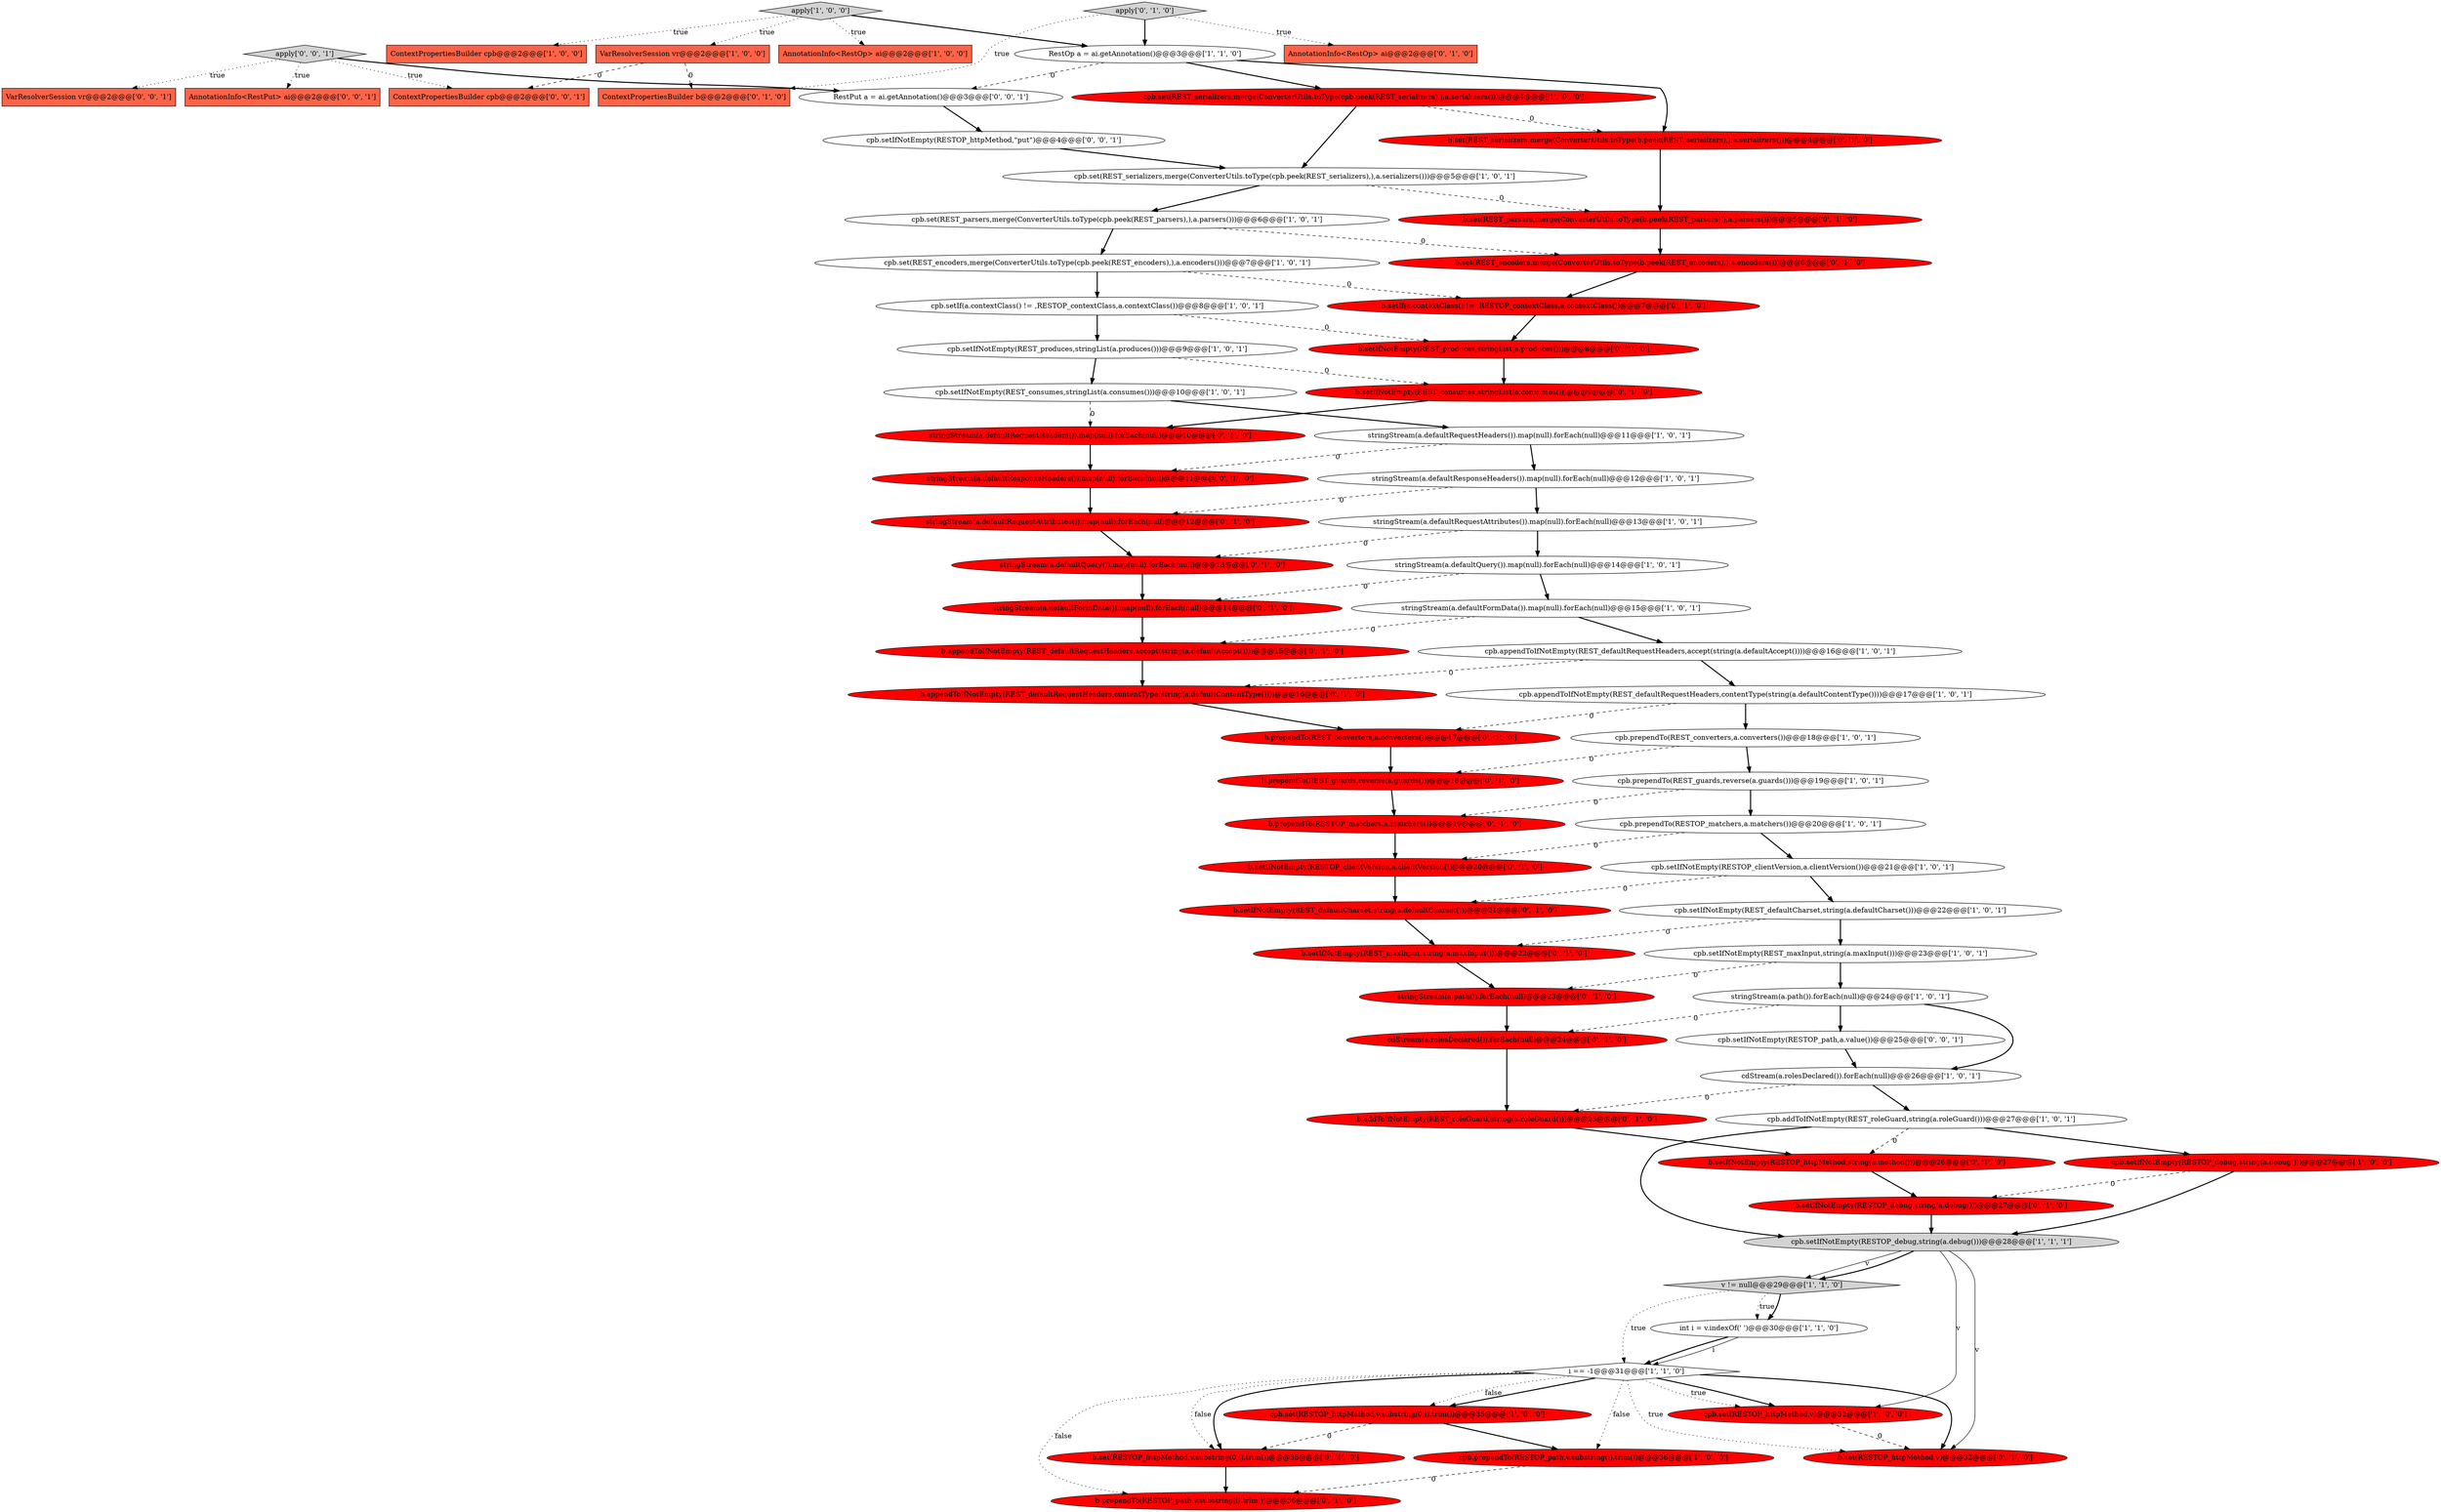 digraph {
70 [style = filled, label = "ContextPropertiesBuilder cpb@@@2@@@['0', '0', '1']", fillcolor = tomato, shape = box image = "AAA0AAABBB3BBB"];
3 [style = filled, label = "cpb.setIfNotEmpty(REST_produces,stringList(a.produces()))@@@9@@@['1', '0', '1']", fillcolor = white, shape = ellipse image = "AAA0AAABBB1BBB"];
71 [style = filled, label = "apply['0', '0', '1']", fillcolor = lightgray, shape = diamond image = "AAA0AAABBB3BBB"];
47 [style = filled, label = "b.setIfNotEmpty(REST_consumes,stringList(a.consumes()))@@@9@@@['0', '1', '0']", fillcolor = red, shape = ellipse image = "AAA1AAABBB2BBB"];
13 [style = filled, label = "cpb.prependTo(RESTOP_path,v.substring(i).trim())@@@36@@@['1', '0', '0']", fillcolor = red, shape = ellipse image = "AAA1AAABBB1BBB"];
30 [style = filled, label = "stringStream(a.defaultRequestHeaders()).map(null).forEach(null)@@@11@@@['1', '0', '1']", fillcolor = white, shape = ellipse image = "AAA0AAABBB1BBB"];
18 [style = filled, label = "stringStream(a.defaultRequestAttributes()).map(null).forEach(null)@@@13@@@['1', '0', '1']", fillcolor = white, shape = ellipse image = "AAA0AAABBB1BBB"];
54 [style = filled, label = "stringStream(a.path()).forEach(null)@@@23@@@['0', '1', '0']", fillcolor = red, shape = ellipse image = "AAA1AAABBB2BBB"];
64 [style = filled, label = "b.setIfNotEmpty(REST_maxInput,string(a.maxInput()))@@@22@@@['0', '1', '0']", fillcolor = red, shape = ellipse image = "AAA1AAABBB2BBB"];
25 [style = filled, label = "i == -1@@@31@@@['1', '1', '0']", fillcolor = white, shape = diamond image = "AAA0AAABBB1BBB"];
53 [style = filled, label = "stringStream(a.defaultFormData()).map(null).forEach(null)@@@14@@@['0', '1', '0']", fillcolor = red, shape = ellipse image = "AAA1AAABBB2BBB"];
15 [style = filled, label = "cpb.setIfNotEmpty(RESTOP_debug,string(a.debug()))@@@28@@@['1', '1', '1']", fillcolor = lightgray, shape = ellipse image = "AAA0AAABBB1BBB"];
28 [style = filled, label = "cpb.appendToIfNotEmpty(REST_defaultRequestHeaders,contentType(string(a.defaultContentType())))@@@17@@@['1', '0', '1']", fillcolor = white, shape = ellipse image = "AAA0AAABBB1BBB"];
0 [style = filled, label = "stringStream(a.defaultResponseHeaders()).map(null).forEach(null)@@@12@@@['1', '0', '1']", fillcolor = white, shape = ellipse image = "AAA0AAABBB1BBB"];
35 [style = filled, label = "cpb.setIfNotEmpty(RESTOP_debug,string(a.debug()))@@@27@@@['1', '0', '0']", fillcolor = red, shape = ellipse image = "AAA1AAABBB1BBB"];
46 [style = filled, label = "stringStream(a.defaultRequestHeaders()).map(null).forEach(null)@@@10@@@['0', '1', '0']", fillcolor = red, shape = ellipse image = "AAA1AAABBB2BBB"];
51 [style = filled, label = "b.setIfNotEmpty(RESTOP_debug,string(a.debug()))@@@27@@@['0', '1', '0']", fillcolor = red, shape = ellipse image = "AAA1AAABBB2BBB"];
1 [style = filled, label = "cpb.set(RESTOP_httpMethod,v.substring(0,i).trim())@@@35@@@['1', '0', '0']", fillcolor = red, shape = ellipse image = "AAA1AAABBB1BBB"];
22 [style = filled, label = "cpb.appendToIfNotEmpty(REST_defaultRequestHeaders,accept(string(a.defaultAccept())))@@@16@@@['1', '0', '1']", fillcolor = white, shape = ellipse image = "AAA0AAABBB1BBB"];
38 [style = filled, label = "b.prependTo(REST_guards,reverse(a.guards()))@@@18@@@['0', '1', '0']", fillcolor = red, shape = ellipse image = "AAA1AAABBB2BBB"];
20 [style = filled, label = "cpb.set(REST_serializers,merge(ConverterUtils.toType(cpb.peek(REST_serializers),),a.serializers()))@@@5@@@['1', '0', '1']", fillcolor = white, shape = ellipse image = "AAA0AAABBB1BBB"];
62 [style = filled, label = "b.setIfNotEmpty(REST_produces,stringList(a.produces()))@@@8@@@['0', '1', '0']", fillcolor = red, shape = ellipse image = "AAA1AAABBB2BBB"];
63 [style = filled, label = "b.set(REST_serializers,merge(ConverterUtils.toType(b.peek(REST_serializers),),a.serializers()))@@@4@@@['0', '1', '0']", fillcolor = red, shape = ellipse image = "AAA1AAABBB2BBB"];
21 [style = filled, label = "cpb.setIfNotEmpty(REST_consumes,stringList(a.consumes()))@@@10@@@['1', '0', '1']", fillcolor = white, shape = ellipse image = "AAA0AAABBB1BBB"];
36 [style = filled, label = "cdStream(a.rolesDeclared()).forEach(null)@@@24@@@['0', '1', '0']", fillcolor = red, shape = ellipse image = "AAA1AAABBB2BBB"];
44 [style = filled, label = "b.prependTo(RESTOP_path,v.substring(i).trim())@@@36@@@['0', '1', '0']", fillcolor = red, shape = ellipse image = "AAA1AAABBB2BBB"];
34 [style = filled, label = "apply['1', '0', '0']", fillcolor = lightgray, shape = diamond image = "AAA0AAABBB1BBB"];
69 [style = filled, label = "AnnotationInfo<RestPut> ai@@@2@@@['0', '0', '1']", fillcolor = tomato, shape = box image = "AAA0AAABBB3BBB"];
32 [style = filled, label = "cpb.setIfNotEmpty(RESTOP_clientVersion,a.clientVersion())@@@21@@@['1', '0', '1']", fillcolor = white, shape = ellipse image = "AAA0AAABBB1BBB"];
72 [style = filled, label = "cpb.setIfNotEmpty(RESTOP_httpMethod,\"put\")@@@4@@@['0', '0', '1']", fillcolor = white, shape = ellipse image = "AAA0AAABBB3BBB"];
24 [style = filled, label = "v != null@@@29@@@['1', '1', '0']", fillcolor = lightgray, shape = diamond image = "AAA0AAABBB1BBB"];
12 [style = filled, label = "stringStream(a.defaultFormData()).map(null).forEach(null)@@@15@@@['1', '0', '1']", fillcolor = white, shape = ellipse image = "AAA0AAABBB1BBB"];
9 [style = filled, label = "VarResolverSession vr@@@2@@@['1', '0', '0']", fillcolor = tomato, shape = box image = "AAA1AAABBB1BBB"];
42 [style = filled, label = "b.prependTo(RESTOP_matchers,a.matchers())@@@19@@@['0', '1', '0']", fillcolor = red, shape = ellipse image = "AAA1AAABBB2BBB"];
4 [style = filled, label = "cdStream(a.rolesDeclared()).forEach(null)@@@26@@@['1', '0', '1']", fillcolor = white, shape = ellipse image = "AAA0AAABBB1BBB"];
23 [style = filled, label = "cpb.addToIfNotEmpty(REST_roleGuard,string(a.roleGuard()))@@@27@@@['1', '0', '1']", fillcolor = white, shape = ellipse image = "AAA0AAABBB1BBB"];
45 [style = filled, label = "stringStream(a.defaultResponseHeaders()).map(null).forEach(null)@@@11@@@['0', '1', '0']", fillcolor = red, shape = ellipse image = "AAA1AAABBB2BBB"];
6 [style = filled, label = "cpb.set(REST_encoders,merge(ConverterUtils.toType(cpb.peek(REST_encoders),),a.encoders()))@@@7@@@['1', '0', '1']", fillcolor = white, shape = ellipse image = "AAA0AAABBB1BBB"];
17 [style = filled, label = "int i = v.indexOf(' ')@@@30@@@['1', '1', '0']", fillcolor = white, shape = ellipse image = "AAA0AAABBB1BBB"];
67 [style = filled, label = "RestPut a = ai.getAnnotation()@@@3@@@['0', '0', '1']", fillcolor = white, shape = ellipse image = "AAA0AAABBB3BBB"];
11 [style = filled, label = "cpb.setIfNotEmpty(REST_defaultCharset,string(a.defaultCharset()))@@@22@@@['1', '0', '1']", fillcolor = white, shape = ellipse image = "AAA0AAABBB1BBB"];
31 [style = filled, label = "cpb.prependTo(REST_guards,reverse(a.guards()))@@@19@@@['1', '0', '1']", fillcolor = white, shape = ellipse image = "AAA0AAABBB1BBB"];
26 [style = filled, label = "RestOp a = ai.getAnnotation()@@@3@@@['1', '1', '0']", fillcolor = white, shape = ellipse image = "AAA0AAABBB1BBB"];
27 [style = filled, label = "cpb.set(REST_serializers,merge(ConverterUtils.toType(cpb.peek(REST_serializers),),a.serializers()))@@@4@@@['1', '0', '0']", fillcolor = red, shape = ellipse image = "AAA1AAABBB1BBB"];
43 [style = filled, label = "b.set(RESTOP_httpMethod,v.substring(0,i).trim())@@@35@@@['0', '1', '0']", fillcolor = red, shape = ellipse image = "AAA1AAABBB2BBB"];
5 [style = filled, label = "stringStream(a.path()).forEach(null)@@@24@@@['1', '0', '1']", fillcolor = white, shape = ellipse image = "AAA0AAABBB1BBB"];
68 [style = filled, label = "VarResolverSession vr@@@2@@@['0', '0', '1']", fillcolor = tomato, shape = box image = "AAA0AAABBB3BBB"];
58 [style = filled, label = "b.addToIfNotEmpty(REST_roleGuard,string(a.roleGuard()))@@@25@@@['0', '1', '0']", fillcolor = red, shape = ellipse image = "AAA1AAABBB2BBB"];
61 [style = filled, label = "b.set(REST_encoders,merge(ConverterUtils.toType(b.peek(REST_encoders),),a.encoders()))@@@6@@@['0', '1', '0']", fillcolor = red, shape = ellipse image = "AAA1AAABBB2BBB"];
49 [style = filled, label = "b.setIfNotEmpty(RESTOP_clientVersion,a.clientVersion())@@@20@@@['0', '1', '0']", fillcolor = red, shape = ellipse image = "AAA1AAABBB2BBB"];
19 [style = filled, label = "cpb.setIf(a.contextClass() != ,RESTOP_contextClass,a.contextClass())@@@8@@@['1', '0', '1']", fillcolor = white, shape = ellipse image = "AAA0AAABBB1BBB"];
60 [style = filled, label = "ContextPropertiesBuilder b@@@2@@@['0', '1', '0']", fillcolor = tomato, shape = box image = "AAA1AAABBB2BBB"];
65 [style = filled, label = "b.setIfNotEmpty(RESTOP_httpMethod,string(a.method()))@@@26@@@['0', '1', '0']", fillcolor = red, shape = ellipse image = "AAA1AAABBB2BBB"];
59 [style = filled, label = "b.appendToIfNotEmpty(REST_defaultRequestHeaders,accept(string(a.defaultAccept())))@@@15@@@['0', '1', '0']", fillcolor = red, shape = ellipse image = "AAA1AAABBB2BBB"];
29 [style = filled, label = "cpb.set(RESTOP_httpMethod,v)@@@32@@@['1', '0', '0']", fillcolor = red, shape = ellipse image = "AAA1AAABBB1BBB"];
57 [style = filled, label = "b.prependTo(REST_converters,a.converters())@@@17@@@['0', '1', '0']", fillcolor = red, shape = ellipse image = "AAA1AAABBB2BBB"];
8 [style = filled, label = "cpb.setIfNotEmpty(REST_maxInput,string(a.maxInput()))@@@23@@@['1', '0', '1']", fillcolor = white, shape = ellipse image = "AAA0AAABBB1BBB"];
66 [style = filled, label = "cpb.setIfNotEmpty(RESTOP_path,a.value())@@@25@@@['0', '0', '1']", fillcolor = white, shape = ellipse image = "AAA0AAABBB3BBB"];
33 [style = filled, label = "cpb.prependTo(RESTOP_matchers,a.matchers())@@@20@@@['1', '0', '1']", fillcolor = white, shape = ellipse image = "AAA0AAABBB1BBB"];
56 [style = filled, label = "b.setIfNotEmpty(REST_defaultCharset,string(a.defaultCharset()))@@@21@@@['0', '1', '0']", fillcolor = red, shape = ellipse image = "AAA1AAABBB2BBB"];
52 [style = filled, label = "AnnotationInfo<RestOp> ai@@@2@@@['0', '1', '0']", fillcolor = tomato, shape = box image = "AAA0AAABBB2BBB"];
7 [style = filled, label = "AnnotationInfo<RestOp> ai@@@2@@@['1', '0', '0']", fillcolor = tomato, shape = box image = "AAA0AAABBB1BBB"];
10 [style = filled, label = "cpb.prependTo(REST_converters,a.converters())@@@18@@@['1', '0', '1']", fillcolor = white, shape = ellipse image = "AAA0AAABBB1BBB"];
50 [style = filled, label = "b.setIf(a.contextClass() != ,RESTOP_contextClass,a.contextClass())@@@7@@@['0', '1', '0']", fillcolor = red, shape = ellipse image = "AAA1AAABBB2BBB"];
2 [style = filled, label = "ContextPropertiesBuilder cpb@@@2@@@['1', '0', '0']", fillcolor = tomato, shape = box image = "AAA0AAABBB1BBB"];
14 [style = filled, label = "cpb.set(REST_parsers,merge(ConverterUtils.toType(cpb.peek(REST_parsers),),a.parsers()))@@@6@@@['1', '0', '1']", fillcolor = white, shape = ellipse image = "AAA0AAABBB1BBB"];
40 [style = filled, label = "apply['0', '1', '0']", fillcolor = lightgray, shape = diamond image = "AAA0AAABBB2BBB"];
16 [style = filled, label = "stringStream(a.defaultQuery()).map(null).forEach(null)@@@14@@@['1', '0', '1']", fillcolor = white, shape = ellipse image = "AAA0AAABBB1BBB"];
48 [style = filled, label = "stringStream(a.defaultRequestAttributes()).map(null).forEach(null)@@@12@@@['0', '1', '0']", fillcolor = red, shape = ellipse image = "AAA1AAABBB2BBB"];
37 [style = filled, label = "stringStream(a.defaultQuery()).map(null).forEach(null)@@@13@@@['0', '1', '0']", fillcolor = red, shape = ellipse image = "AAA1AAABBB2BBB"];
55 [style = filled, label = "b.set(REST_parsers,merge(ConverterUtils.toType(b.peek(REST_parsers),),a.parsers()))@@@5@@@['0', '1', '0']", fillcolor = red, shape = ellipse image = "AAA1AAABBB2BBB"];
41 [style = filled, label = "b.appendToIfNotEmpty(REST_defaultRequestHeaders,contentType(string(a.defaultContentType())))@@@16@@@['0', '1', '0']", fillcolor = red, shape = ellipse image = "AAA1AAABBB2BBB"];
39 [style = filled, label = "b.set(RESTOP_httpMethod,v)@@@32@@@['0', '1', '0']", fillcolor = red, shape = ellipse image = "AAA1AAABBB2BBB"];
17->25 [style = bold, label=""];
25->1 [style = bold, label=""];
56->64 [style = bold, label=""];
24->25 [style = dotted, label="true"];
24->17 [style = dotted, label="true"];
10->38 [style = dashed, label="0"];
34->2 [style = dotted, label="true"];
34->9 [style = dotted, label="true"];
25->43 [style = bold, label=""];
21->30 [style = bold, label=""];
25->29 [style = bold, label=""];
25->29 [style = dotted, label="true"];
25->1 [style = dotted, label="false"];
38->42 [style = bold, label=""];
45->48 [style = bold, label=""];
27->63 [style = dashed, label="0"];
33->49 [style = dashed, label="0"];
1->13 [style = bold, label=""];
15->29 [style = solid, label="v"];
65->51 [style = bold, label=""];
37->53 [style = bold, label=""];
15->24 [style = solid, label="v"];
63->55 [style = bold, label=""];
71->67 [style = bold, label=""];
8->54 [style = dashed, label="0"];
34->26 [style = bold, label=""];
6->50 [style = dashed, label="0"];
50->62 [style = bold, label=""];
24->17 [style = bold, label=""];
57->38 [style = bold, label=""];
40->26 [style = bold, label=""];
49->56 [style = bold, label=""];
9->60 [style = dashed, label="0"];
4->58 [style = dashed, label="0"];
32->11 [style = bold, label=""];
43->44 [style = bold, label=""];
19->62 [style = dashed, label="0"];
19->3 [style = bold, label=""];
12->22 [style = bold, label=""];
22->41 [style = dashed, label="0"];
28->57 [style = dashed, label="0"];
48->37 [style = bold, label=""];
10->31 [style = bold, label=""];
14->61 [style = dashed, label="0"];
1->43 [style = dashed, label="0"];
17->25 [style = solid, label="i"];
20->14 [style = bold, label=""];
34->7 [style = dotted, label="true"];
72->20 [style = bold, label=""];
40->52 [style = dotted, label="true"];
36->58 [style = bold, label=""];
23->35 [style = bold, label=""];
20->55 [style = dashed, label="0"];
13->44 [style = dashed, label="0"];
30->45 [style = dashed, label="0"];
26->27 [style = bold, label=""];
12->59 [style = dashed, label="0"];
31->33 [style = bold, label=""];
26->67 [style = dashed, label="0"];
18->37 [style = dashed, label="0"];
11->8 [style = bold, label=""];
9->70 [style = dashed, label="0"];
27->20 [style = bold, label=""];
14->6 [style = bold, label=""];
4->23 [style = bold, label=""];
21->46 [style = dashed, label="0"];
25->39 [style = bold, label=""];
35->15 [style = bold, label=""];
15->39 [style = solid, label="v"];
11->64 [style = dashed, label="0"];
23->15 [style = bold, label=""];
22->28 [style = bold, label=""];
31->42 [style = dashed, label="0"];
25->39 [style = dotted, label="true"];
71->68 [style = dotted, label="true"];
67->72 [style = bold, label=""];
16->53 [style = dashed, label="0"];
55->61 [style = bold, label=""];
71->69 [style = dotted, label="true"];
54->36 [style = bold, label=""];
26->63 [style = bold, label=""];
5->4 [style = bold, label=""];
3->21 [style = bold, label=""];
0->18 [style = bold, label=""];
33->32 [style = bold, label=""];
30->0 [style = bold, label=""];
62->47 [style = bold, label=""];
58->65 [style = bold, label=""];
18->16 [style = bold, label=""];
28->10 [style = bold, label=""];
29->39 [style = dashed, label="0"];
25->44 [style = dotted, label="false"];
40->60 [style = dotted, label="true"];
47->46 [style = bold, label=""];
5->66 [style = bold, label=""];
6->19 [style = bold, label=""];
64->54 [style = bold, label=""];
66->4 [style = bold, label=""];
5->36 [style = dashed, label="0"];
41->57 [style = bold, label=""];
35->51 [style = dashed, label="0"];
25->43 [style = dotted, label="false"];
25->13 [style = dotted, label="false"];
23->65 [style = dashed, label="0"];
71->70 [style = dotted, label="true"];
0->48 [style = dashed, label="0"];
53->59 [style = bold, label=""];
8->5 [style = bold, label=""];
32->56 [style = dashed, label="0"];
15->24 [style = bold, label=""];
61->50 [style = bold, label=""];
46->45 [style = bold, label=""];
42->49 [style = bold, label=""];
51->15 [style = bold, label=""];
16->12 [style = bold, label=""];
59->41 [style = bold, label=""];
3->47 [style = dashed, label="0"];
}
